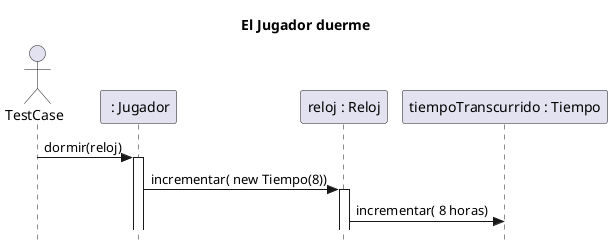 @startuml
skinparam style strictuml
title:  El Jugador duerme

actor TestCase

participant " : Jugador" as jugador
participant "reloj : Reloj" as reloj
participant "tiempoTranscurrido : Tiempo" as tiempo


TestCase -> jugador: dormir(reloj)
activate jugador
jugador -> reloj: incrementar( new Tiempo(8))
activate reloj
reloj -> tiempo: incrementar( 8 horas)

@enduml
